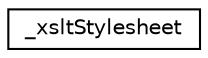 digraph "Graphical Class Hierarchy"
{
 // LATEX_PDF_SIZE
  edge [fontname="Helvetica",fontsize="10",labelfontname="Helvetica",labelfontsize="10"];
  node [fontname="Helvetica",fontsize="10",shape=record];
  rankdir="LR";
  Node0 [label="_xsltStylesheet",height=0.2,width=0.4,color="black", fillcolor="white", style="filled",URL="$struct__xsltStylesheet.html",tooltip=" "];
}
